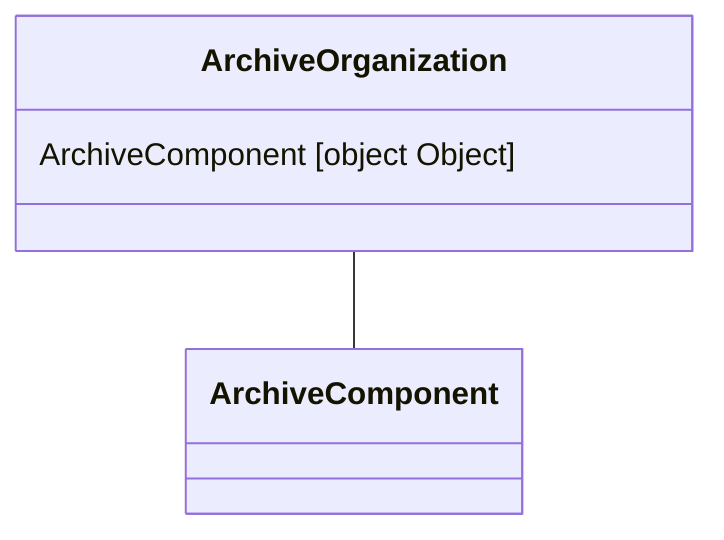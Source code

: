 classDiagram
  ArchiveOrganization -- ArchiveComponent


class ArchiveOrganization {

  ArchiveComponent [object Object]

 }